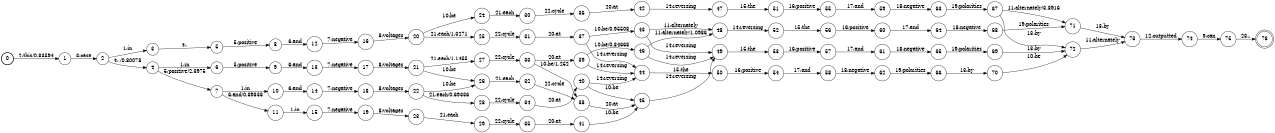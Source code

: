 digraph FST {
rankdir = LR;
size = "8.5,11";
label = "";
center = 1;
orientation = Portrait;
ranksep = "0.4";
nodesep = "0.25";
0 [label = "0", shape = circle, style = bold, fontsize = 14]
	0 -> 1 [label = "2:this/0.83594", fontsize = 14];
1 [label = "1", shape = circle, style = solid, fontsize = 14]
	1 -> 2 [label = "3:case", fontsize = 14];
2 [label = "2", shape = circle, style = solid, fontsize = 14]
	2 -> 3 [label = "1:in", fontsize = 14];
	2 -> 4 [label = "4:,/0.80078", fontsize = 14];
3 [label = "3", shape = circle, style = solid, fontsize = 14]
	3 -> 5 [label = "4:,", fontsize = 14];
4 [label = "4", shape = circle, style = solid, fontsize = 14]
	4 -> 6 [label = "1:in", fontsize = 14];
	4 -> 7 [label = "5:positive/2.3975", fontsize = 14];
5 [label = "5", shape = circle, style = solid, fontsize = 14]
	5 -> 8 [label = "5:positive", fontsize = 14];
6 [label = "6", shape = circle, style = solid, fontsize = 14]
	6 -> 9 [label = "5:positive", fontsize = 14];
7 [label = "7", shape = circle, style = solid, fontsize = 14]
	7 -> 10 [label = "1:in", fontsize = 14];
	7 -> 11 [label = "6:and/0.69336", fontsize = 14];
8 [label = "8", shape = circle, style = solid, fontsize = 14]
	8 -> 12 [label = "6:and", fontsize = 14];
9 [label = "9", shape = circle, style = solid, fontsize = 14]
	9 -> 13 [label = "6:and", fontsize = 14];
10 [label = "10", shape = circle, style = solid, fontsize = 14]
	10 -> 14 [label = "6:and", fontsize = 14];
11 [label = "11", shape = circle, style = solid, fontsize = 14]
	11 -> 15 [label = "1:in", fontsize = 14];
12 [label = "12", shape = circle, style = solid, fontsize = 14]
	12 -> 16 [label = "7:negative", fontsize = 14];
13 [label = "13", shape = circle, style = solid, fontsize = 14]
	13 -> 17 [label = "7:negative", fontsize = 14];
14 [label = "14", shape = circle, style = solid, fontsize = 14]
	14 -> 18 [label = "7:negative", fontsize = 14];
15 [label = "15", shape = circle, style = solid, fontsize = 14]
	15 -> 19 [label = "7:negative", fontsize = 14];
16 [label = "16", shape = circle, style = solid, fontsize = 14]
	16 -> 20 [label = "8:voltages", fontsize = 14];
17 [label = "17", shape = circle, style = solid, fontsize = 14]
	17 -> 21 [label = "8:voltages", fontsize = 14];
18 [label = "18", shape = circle, style = solid, fontsize = 14]
	18 -> 22 [label = "8:voltages", fontsize = 14];
19 [label = "19", shape = circle, style = solid, fontsize = 14]
	19 -> 23 [label = "8:voltages", fontsize = 14];
20 [label = "20", shape = circle, style = solid, fontsize = 14]
	20 -> 24 [label = "10:be", fontsize = 14];
	20 -> 25 [label = "21:each/1.3271", fontsize = 14];
21 [label = "21", shape = circle, style = solid, fontsize = 14]
	21 -> 26 [label = "10:be", fontsize = 14];
	21 -> 27 [label = "21:each/1.1455", fontsize = 14];
22 [label = "22", shape = circle, style = solid, fontsize = 14]
	22 -> 26 [label = "10:be", fontsize = 14];
	22 -> 28 [label = "21:each/0.69336", fontsize = 14];
23 [label = "23", shape = circle, style = solid, fontsize = 14]
	23 -> 29 [label = "21:each", fontsize = 14];
24 [label = "24", shape = circle, style = solid, fontsize = 14]
	24 -> 30 [label = "21:each", fontsize = 14];
25 [label = "25", shape = circle, style = solid, fontsize = 14]
	25 -> 31 [label = "22:cycle", fontsize = 14];
26 [label = "26", shape = circle, style = solid, fontsize = 14]
	26 -> 32 [label = "21:each", fontsize = 14];
27 [label = "27", shape = circle, style = solid, fontsize = 14]
	27 -> 33 [label = "22:cycle", fontsize = 14];
28 [label = "28", shape = circle, style = solid, fontsize = 14]
	28 -> 34 [label = "22:cycle", fontsize = 14];
29 [label = "29", shape = circle, style = solid, fontsize = 14]
	29 -> 35 [label = "22:cycle", fontsize = 14];
30 [label = "30", shape = circle, style = solid, fontsize = 14]
	30 -> 36 [label = "22:cycle", fontsize = 14];
31 [label = "31", shape = circle, style = solid, fontsize = 14]
	31 -> 37 [label = "20:at", fontsize = 14];
32 [label = "32", shape = circle, style = solid, fontsize = 14]
	32 -> 38 [label = "22:cycle", fontsize = 14];
33 [label = "33", shape = circle, style = solid, fontsize = 14]
	33 -> 38 [label = "10:be/1.252", fontsize = 14];
	33 -> 39 [label = "20:at", fontsize = 14];
34 [label = "34", shape = circle, style = solid, fontsize = 14]
	34 -> 40 [label = "20:at", fontsize = 14];
35 [label = "35", shape = circle, style = solid, fontsize = 14]
	35 -> 41 [label = "20:at", fontsize = 14];
36 [label = "36", shape = circle, style = solid, fontsize = 14]
	36 -> 42 [label = "20:at", fontsize = 14];
37 [label = "37", shape = circle, style = solid, fontsize = 14]
	37 -> 43 [label = "10:be/0.95508", fontsize = 14];
	37 -> 44 [label = "14:reversing", fontsize = 14];
38 [label = "38", shape = circle, style = solid, fontsize = 14]
	38 -> 45 [label = "20:at", fontsize = 14];
39 [label = "39", shape = circle, style = solid, fontsize = 14]
	39 -> 46 [label = "10:be/0.84668", fontsize = 14];
	39 -> 44 [label = "14:reversing", fontsize = 14];
40 [label = "40", shape = circle, style = solid, fontsize = 14]
	40 -> 45 [label = "10:be", fontsize = 14];
	40 -> 44 [label = "14:reversing", fontsize = 14];
41 [label = "41", shape = circle, style = solid, fontsize = 14]
	41 -> 45 [label = "10:be", fontsize = 14];
42 [label = "42", shape = circle, style = solid, fontsize = 14]
	42 -> 47 [label = "14:reversing", fontsize = 14];
43 [label = "43", shape = circle, style = solid, fontsize = 14]
	43 -> 48 [label = "11:alternately", fontsize = 14];
	43 -> 49 [label = "14:reversing", fontsize = 14];
44 [label = "44", shape = circle, style = solid, fontsize = 14]
	44 -> 50 [label = "15:the", fontsize = 14];
45 [label = "45", shape = circle, style = solid, fontsize = 14]
	45 -> 49 [label = "14:reversing", fontsize = 14];
46 [label = "46", shape = circle, style = solid, fontsize = 14]
	46 -> 48 [label = "11:alternately/1.0986", fontsize = 14];
	46 -> 49 [label = "14:reversing", fontsize = 14];
47 [label = "47", shape = circle, style = solid, fontsize = 14]
	47 -> 51 [label = "15:the", fontsize = 14];
48 [label = "48", shape = circle, style = solid, fontsize = 14]
	48 -> 52 [label = "14:reversing", fontsize = 14];
49 [label = "49", shape = circle, style = solid, fontsize = 14]
	49 -> 53 [label = "15:the", fontsize = 14];
50 [label = "50", shape = circle, style = solid, fontsize = 14]
	50 -> 54 [label = "16:positive", fontsize = 14];
51 [label = "51", shape = circle, style = solid, fontsize = 14]
	51 -> 55 [label = "16:positive", fontsize = 14];
52 [label = "52", shape = circle, style = solid, fontsize = 14]
	52 -> 56 [label = "15:the", fontsize = 14];
53 [label = "53", shape = circle, style = solid, fontsize = 14]
	53 -> 57 [label = "16:positive", fontsize = 14];
54 [label = "54", shape = circle, style = solid, fontsize = 14]
	54 -> 58 [label = "17:and", fontsize = 14];
55 [label = "55", shape = circle, style = solid, fontsize = 14]
	55 -> 59 [label = "17:and", fontsize = 14];
56 [label = "56", shape = circle, style = solid, fontsize = 14]
	56 -> 60 [label = "16:positive", fontsize = 14];
57 [label = "57", shape = circle, style = solid, fontsize = 14]
	57 -> 61 [label = "17:and", fontsize = 14];
58 [label = "58", shape = circle, style = solid, fontsize = 14]
	58 -> 62 [label = "18:negative", fontsize = 14];
59 [label = "59", shape = circle, style = solid, fontsize = 14]
	59 -> 63 [label = "18:negative", fontsize = 14];
60 [label = "60", shape = circle, style = solid, fontsize = 14]
	60 -> 64 [label = "17:and", fontsize = 14];
61 [label = "61", shape = circle, style = solid, fontsize = 14]
	61 -> 65 [label = "18:negative", fontsize = 14];
62 [label = "62", shape = circle, style = solid, fontsize = 14]
	62 -> 66 [label = "19:polarities", fontsize = 14];
63 [label = "63", shape = circle, style = solid, fontsize = 14]
	63 -> 67 [label = "19:polarities", fontsize = 14];
64 [label = "64", shape = circle, style = solid, fontsize = 14]
	64 -> 68 [label = "18:negative", fontsize = 14];
65 [label = "65", shape = circle, style = solid, fontsize = 14]
	65 -> 69 [label = "19:polarities", fontsize = 14];
66 [label = "66", shape = circle, style = solid, fontsize = 14]
	66 -> 70 [label = "13:by", fontsize = 14];
67 [label = "67", shape = circle, style = solid, fontsize = 14]
	67 -> 71 [label = "11:alternately/3.8916", fontsize = 14];
	67 -> 72 [label = "13:by", fontsize = 14];
68 [label = "68", shape = circle, style = solid, fontsize = 14]
	68 -> 71 [label = "19:polarities", fontsize = 14];
69 [label = "69", shape = circle, style = solid, fontsize = 14]
	69 -> 72 [label = "13:by", fontsize = 14];
70 [label = "70", shape = circle, style = solid, fontsize = 14]
	70 -> 72 [label = "10:be", fontsize = 14];
71 [label = "71", shape = circle, style = solid, fontsize = 14]
	71 -> 73 [label = "13:by", fontsize = 14];
72 [label = "72", shape = circle, style = solid, fontsize = 14]
	72 -> 73 [label = "11:alternately", fontsize = 14];
73 [label = "73", shape = circle, style = solid, fontsize = 14]
	73 -> 74 [label = "12:outputted", fontsize = 14];
74 [label = "74", shape = circle, style = solid, fontsize = 14]
	74 -> 75 [label = "9:can", fontsize = 14];
75 [label = "75", shape = circle, style = solid, fontsize = 14]
	75 -> 76 [label = "23:.", fontsize = 14];
76 [label = "76", shape = doublecircle, style = solid, fontsize = 14]
}
